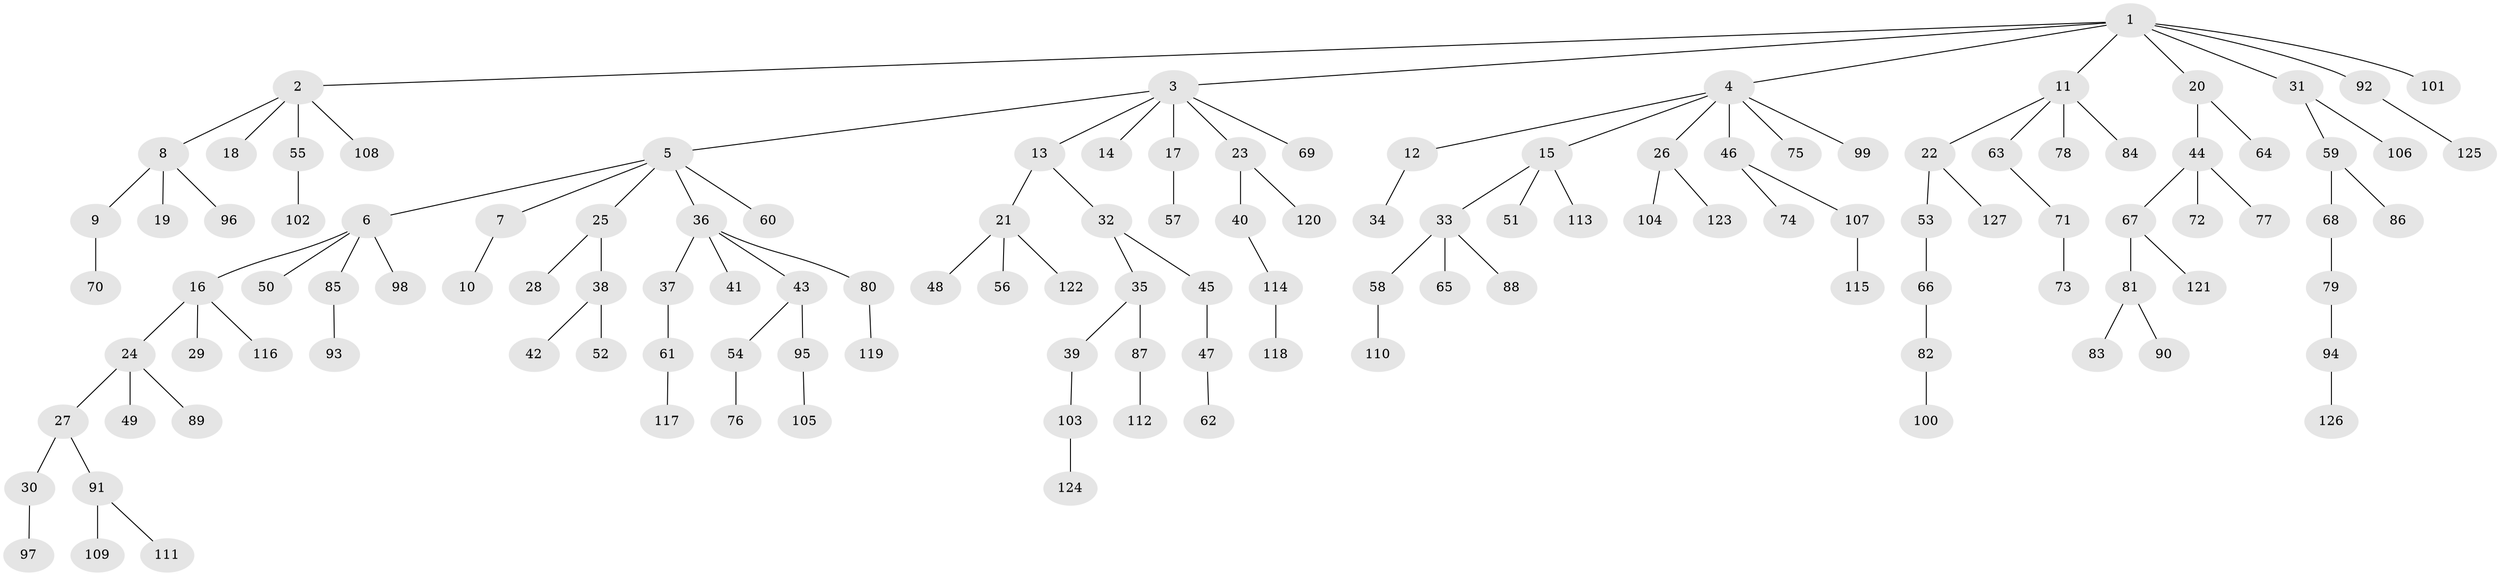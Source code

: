 // coarse degree distribution, {8: 0.011627906976744186, 4: 0.09302325581395349, 6: 0.03488372093023256, 9: 0.011627906976744186, 5: 0.011627906976744186, 1: 0.6046511627906976, 3: 0.06976744186046512, 2: 0.16279069767441862}
// Generated by graph-tools (version 1.1) at 2025/42/03/06/25 10:42:02]
// undirected, 127 vertices, 126 edges
graph export_dot {
graph [start="1"]
  node [color=gray90,style=filled];
  1;
  2;
  3;
  4;
  5;
  6;
  7;
  8;
  9;
  10;
  11;
  12;
  13;
  14;
  15;
  16;
  17;
  18;
  19;
  20;
  21;
  22;
  23;
  24;
  25;
  26;
  27;
  28;
  29;
  30;
  31;
  32;
  33;
  34;
  35;
  36;
  37;
  38;
  39;
  40;
  41;
  42;
  43;
  44;
  45;
  46;
  47;
  48;
  49;
  50;
  51;
  52;
  53;
  54;
  55;
  56;
  57;
  58;
  59;
  60;
  61;
  62;
  63;
  64;
  65;
  66;
  67;
  68;
  69;
  70;
  71;
  72;
  73;
  74;
  75;
  76;
  77;
  78;
  79;
  80;
  81;
  82;
  83;
  84;
  85;
  86;
  87;
  88;
  89;
  90;
  91;
  92;
  93;
  94;
  95;
  96;
  97;
  98;
  99;
  100;
  101;
  102;
  103;
  104;
  105;
  106;
  107;
  108;
  109;
  110;
  111;
  112;
  113;
  114;
  115;
  116;
  117;
  118;
  119;
  120;
  121;
  122;
  123;
  124;
  125;
  126;
  127;
  1 -- 2;
  1 -- 3;
  1 -- 4;
  1 -- 11;
  1 -- 20;
  1 -- 31;
  1 -- 92;
  1 -- 101;
  2 -- 8;
  2 -- 18;
  2 -- 55;
  2 -- 108;
  3 -- 5;
  3 -- 13;
  3 -- 14;
  3 -- 17;
  3 -- 23;
  3 -- 69;
  4 -- 12;
  4 -- 15;
  4 -- 26;
  4 -- 46;
  4 -- 75;
  4 -- 99;
  5 -- 6;
  5 -- 7;
  5 -- 25;
  5 -- 36;
  5 -- 60;
  6 -- 16;
  6 -- 50;
  6 -- 85;
  6 -- 98;
  7 -- 10;
  8 -- 9;
  8 -- 19;
  8 -- 96;
  9 -- 70;
  11 -- 22;
  11 -- 63;
  11 -- 78;
  11 -- 84;
  12 -- 34;
  13 -- 21;
  13 -- 32;
  15 -- 33;
  15 -- 51;
  15 -- 113;
  16 -- 24;
  16 -- 29;
  16 -- 116;
  17 -- 57;
  20 -- 44;
  20 -- 64;
  21 -- 48;
  21 -- 56;
  21 -- 122;
  22 -- 53;
  22 -- 127;
  23 -- 40;
  23 -- 120;
  24 -- 27;
  24 -- 49;
  24 -- 89;
  25 -- 28;
  25 -- 38;
  26 -- 104;
  26 -- 123;
  27 -- 30;
  27 -- 91;
  30 -- 97;
  31 -- 59;
  31 -- 106;
  32 -- 35;
  32 -- 45;
  33 -- 58;
  33 -- 65;
  33 -- 88;
  35 -- 39;
  35 -- 87;
  36 -- 37;
  36 -- 41;
  36 -- 43;
  36 -- 80;
  37 -- 61;
  38 -- 42;
  38 -- 52;
  39 -- 103;
  40 -- 114;
  43 -- 54;
  43 -- 95;
  44 -- 67;
  44 -- 72;
  44 -- 77;
  45 -- 47;
  46 -- 74;
  46 -- 107;
  47 -- 62;
  53 -- 66;
  54 -- 76;
  55 -- 102;
  58 -- 110;
  59 -- 68;
  59 -- 86;
  61 -- 117;
  63 -- 71;
  66 -- 82;
  67 -- 81;
  67 -- 121;
  68 -- 79;
  71 -- 73;
  79 -- 94;
  80 -- 119;
  81 -- 83;
  81 -- 90;
  82 -- 100;
  85 -- 93;
  87 -- 112;
  91 -- 109;
  91 -- 111;
  92 -- 125;
  94 -- 126;
  95 -- 105;
  103 -- 124;
  107 -- 115;
  114 -- 118;
}
